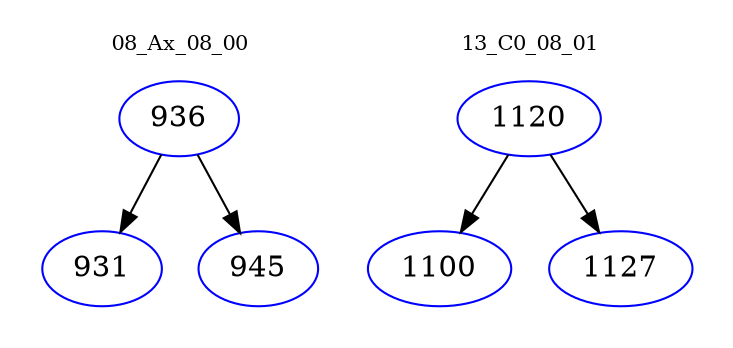 digraph{
subgraph cluster_0 {
color = white
label = "08_Ax_08_00";
fontsize=10;
T0_936 [label="936", color="blue"]
T0_936 -> T0_931 [color="black"]
T0_931 [label="931", color="blue"]
T0_936 -> T0_945 [color="black"]
T0_945 [label="945", color="blue"]
}
subgraph cluster_1 {
color = white
label = "13_C0_08_01";
fontsize=10;
T1_1120 [label="1120", color="blue"]
T1_1120 -> T1_1100 [color="black"]
T1_1100 [label="1100", color="blue"]
T1_1120 -> T1_1127 [color="black"]
T1_1127 [label="1127", color="blue"]
}
}
